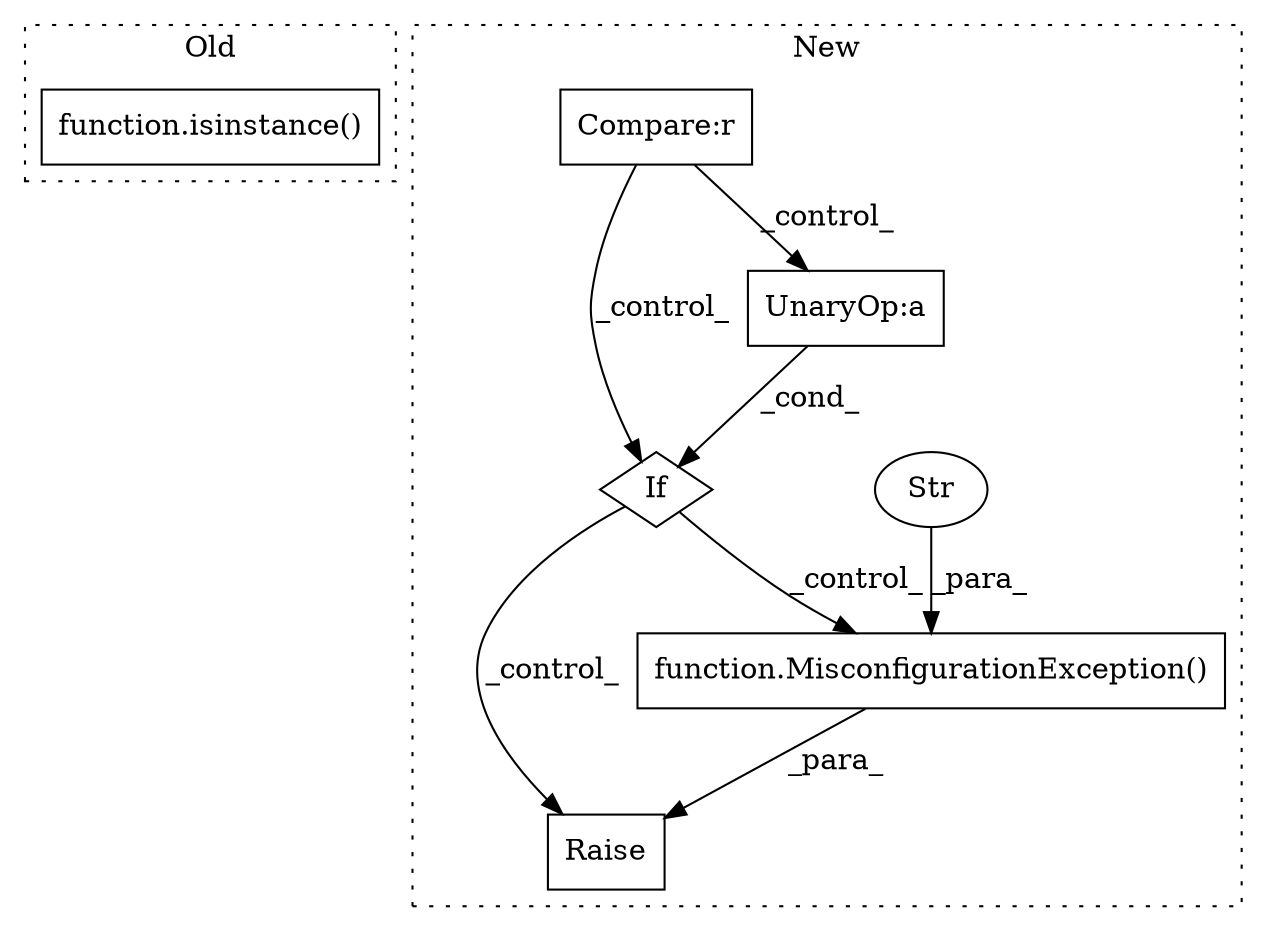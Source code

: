 digraph G {
subgraph cluster0 {
1 [label="function.isinstance()" a="75" s="1701,1727" l="11,1" shape="box"];
label = "Old";
style="dotted";
}
subgraph cluster1 {
2 [label="function.MisconfigurationException()" a="75" s="3164,3340" l="43,14" shape="box"];
3 [label="Raise" a="91" s="3158" l="6" shape="box"];
4 [label="Str" a="66" s="3207" l="133" shape="ellipse"];
5 [label="If" a="96" s="2785" l="3" shape="diamond"];
6 [label="UnaryOp:a" a="61" s="2831" l="3" shape="box"];
7 [label="Compare:r" a="40" s="2527" l="34" shape="box"];
label = "New";
style="dotted";
}
2 -> 3 [label="_para_"];
4 -> 2 [label="_para_"];
5 -> 2 [label="_control_"];
5 -> 3 [label="_control_"];
6 -> 5 [label="_cond_"];
7 -> 6 [label="_control_"];
7 -> 5 [label="_control_"];
}